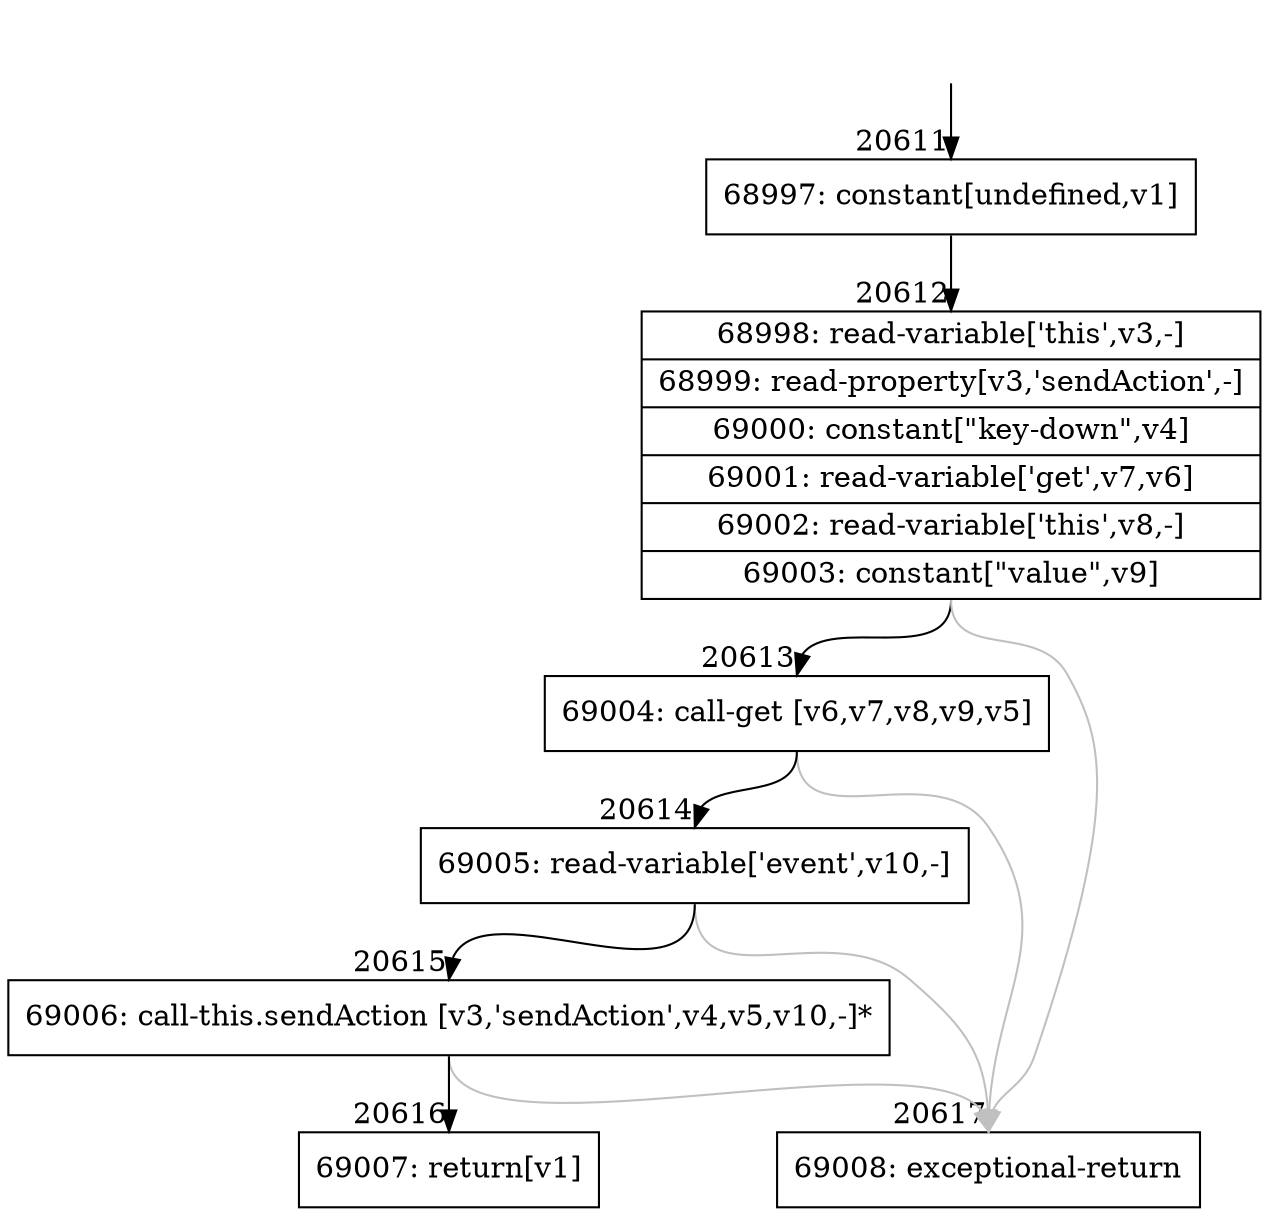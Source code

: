 digraph {
rankdir="TD"
BB_entry1806[shape=none,label=""];
BB_entry1806 -> BB20611 [tailport=s, headport=n, headlabel="    20611"]
BB20611 [shape=record label="{68997: constant[undefined,v1]}" ] 
BB20611 -> BB20612 [tailport=s, headport=n, headlabel="      20612"]
BB20612 [shape=record label="{68998: read-variable['this',v3,-]|68999: read-property[v3,'sendAction',-]|69000: constant[\"key-down\",v4]|69001: read-variable['get',v7,v6]|69002: read-variable['this',v8,-]|69003: constant[\"value\",v9]}" ] 
BB20612 -> BB20613 [tailport=s, headport=n, headlabel="      20613"]
BB20612 -> BB20617 [tailport=s, headport=n, color=gray, headlabel="      20617"]
BB20613 [shape=record label="{69004: call-get [v6,v7,v8,v9,v5]}" ] 
BB20613 -> BB20614 [tailport=s, headport=n, headlabel="      20614"]
BB20613 -> BB20617 [tailport=s, headport=n, color=gray]
BB20614 [shape=record label="{69005: read-variable['event',v10,-]}" ] 
BB20614 -> BB20615 [tailport=s, headport=n, headlabel="      20615"]
BB20614 -> BB20617 [tailport=s, headport=n, color=gray]
BB20615 [shape=record label="{69006: call-this.sendAction [v3,'sendAction',v4,v5,v10,-]*}" ] 
BB20615 -> BB20616 [tailport=s, headport=n, headlabel="      20616"]
BB20615 -> BB20617 [tailport=s, headport=n, color=gray]
BB20616 [shape=record label="{69007: return[v1]}" ] 
BB20617 [shape=record label="{69008: exceptional-return}" ] 
//#$~ 38855
}
